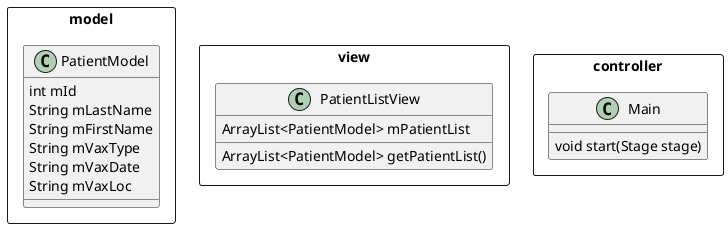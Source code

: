 @startuml

package model <<Rectangle>> {
	class PatientModel
	{
		int mId
		String mLastName
		String mFirstName
		String mVaxType
		String mVaxDate
		String mVaxLoc
	}
}

package view <<Rectangle>> {
  class PatientListView{
	  ArrayList<PatientModel> getPatientList()
	  ArrayList<PatientModel> mPatientList
  }
}

package controller <<Rectangle>> {
  class Main {
	   void start(Stage stage)
  }
}

@enduml